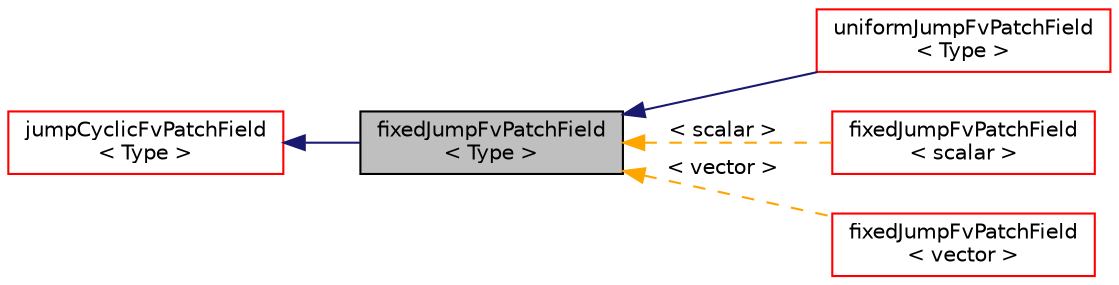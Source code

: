 digraph "fixedJumpFvPatchField&lt; Type &gt;"
{
  bgcolor="transparent";
  edge [fontname="Helvetica",fontsize="10",labelfontname="Helvetica",labelfontsize="10"];
  node [fontname="Helvetica",fontsize="10",shape=record];
  rankdir="LR";
  Node1 [label="fixedJumpFvPatchField\l\< Type \>",height=0.2,width=0.4,color="black", fillcolor="grey75", style="filled" fontcolor="black"];
  Node2 -> Node1 [dir="back",color="midnightblue",fontsize="10",style="solid",fontname="Helvetica"];
  Node2 [label="jumpCyclicFvPatchField\l\< Type \>",height=0.2,width=0.4,color="red",URL="$classFoam_1_1jumpCyclicFvPatchField.html",tooltip="This boundary condition provides a base class for coupled-cyclic conditions with a specified &#39;jump&#39; (..."];
  Node1 -> Node3 [dir="back",color="midnightblue",fontsize="10",style="solid",fontname="Helvetica"];
  Node3 [label="uniformJumpFvPatchField\l\< Type \>",height=0.2,width=0.4,color="red",URL="$classFoam_1_1uniformJumpFvPatchField.html",tooltip="This boundary condition provides a jump condition, using the cyclic condition as a base..."];
  Node1 -> Node4 [dir="back",color="orange",fontsize="10",style="dashed",label=" \< scalar \>" ,fontname="Helvetica"];
  Node4 [label="fixedJumpFvPatchField\l\< scalar \>",height=0.2,width=0.4,color="red",URL="$classFoam_1_1fixedJumpFvPatchField.html"];
  Node1 -> Node5 [dir="back",color="orange",fontsize="10",style="dashed",label=" \< vector \>" ,fontname="Helvetica"];
  Node5 [label="fixedJumpFvPatchField\l\< vector \>",height=0.2,width=0.4,color="red",URL="$classFoam_1_1fixedJumpFvPatchField.html"];
}
